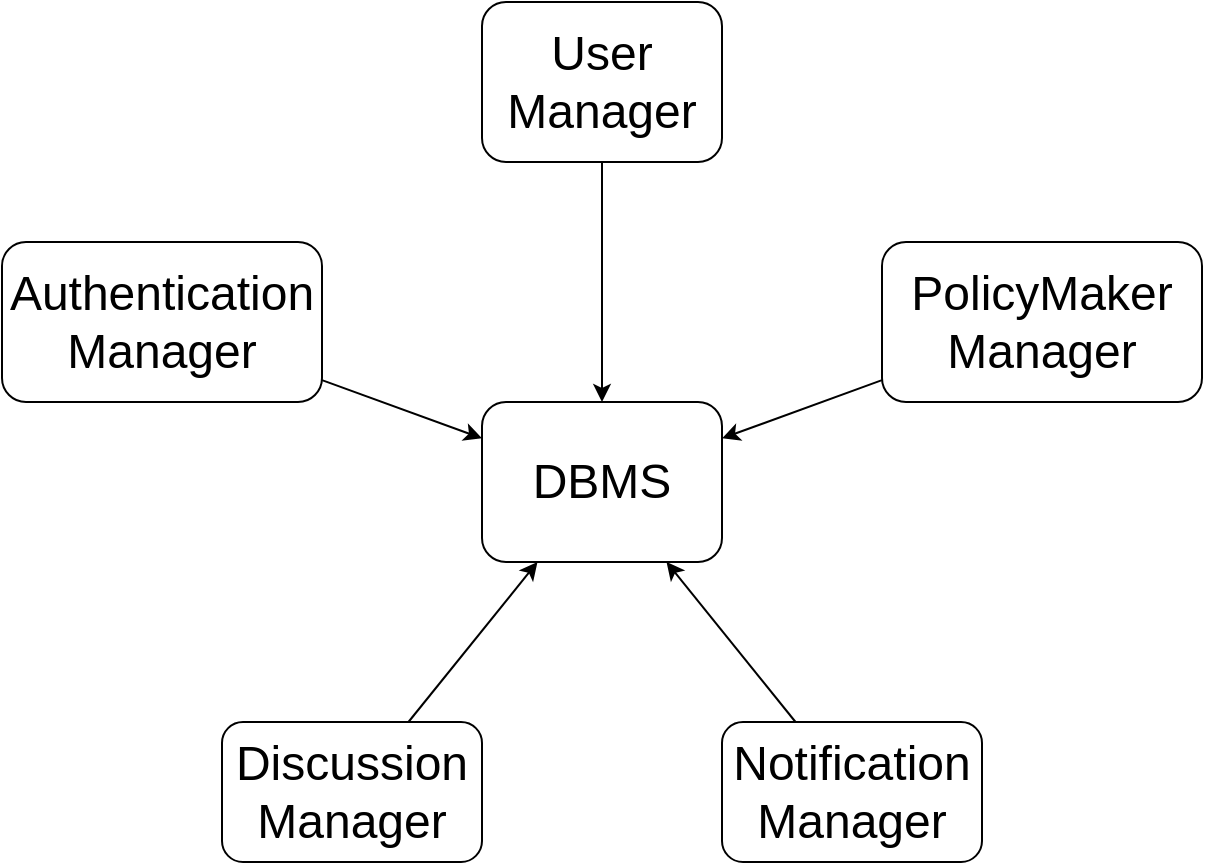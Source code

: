 <mxfile version="16.1.2" type="device" pages="6"><diagram id="1Zx7CC58jSOHlOBg8sVg" name="ComponentsIntegrationForum"><mxGraphModel dx="807" dy="865" grid="1" gridSize="10" guides="1" tooltips="1" connect="1" arrows="1" fold="1" page="1" pageScale="1" pageWidth="827" pageHeight="1169" math="0" shadow="0"><root><mxCell id="0"/><mxCell id="1" parent="0"/><mxCell id="8Jsp7WANPD6SvYQ6oGnU-4" style="edgeStyle=none;rounded=0;orthogonalLoop=1;jettySize=auto;html=1;fontSize=24;" edge="1" parent="1" source="seLbMYDcBcXzirsCUY4N-1" target="seLbMYDcBcXzirsCUY4N-6"><mxGeometry relative="1" as="geometry"/></mxCell><mxCell id="seLbMYDcBcXzirsCUY4N-1" value="User Manager" style="rounded=1;whiteSpace=wrap;html=1;fontSize=24;" vertex="1" parent="1"><mxGeometry x="240" y="80" width="120" height="80" as="geometry"/></mxCell><mxCell id="8Jsp7WANPD6SvYQ6oGnU-5" style="edgeStyle=none;rounded=0;orthogonalLoop=1;jettySize=auto;html=1;fontSize=24;" edge="1" parent="1" source="seLbMYDcBcXzirsCUY4N-2" target="seLbMYDcBcXzirsCUY4N-6"><mxGeometry relative="1" as="geometry"/></mxCell><mxCell id="seLbMYDcBcXzirsCUY4N-2" value="PolicyMaker Manager" style="rounded=1;whiteSpace=wrap;html=1;fontSize=24;" vertex="1" parent="1"><mxGeometry x="440" y="200" width="160" height="80" as="geometry"/></mxCell><mxCell id="8Jsp7WANPD6SvYQ6oGnU-6" style="edgeStyle=none;rounded=0;orthogonalLoop=1;jettySize=auto;html=1;fontSize=24;" edge="1" parent="1" source="seLbMYDcBcXzirsCUY4N-3" target="seLbMYDcBcXzirsCUY4N-6"><mxGeometry relative="1" as="geometry"/></mxCell><mxCell id="seLbMYDcBcXzirsCUY4N-3" value="Notification Manager" style="rounded=1;whiteSpace=wrap;html=1;fontSize=24;" vertex="1" parent="1"><mxGeometry x="360" y="440" width="130" height="70" as="geometry"/></mxCell><mxCell id="8Jsp7WANPD6SvYQ6oGnU-2" style="edgeStyle=none;rounded=0;orthogonalLoop=1;jettySize=auto;html=1;fontSize=24;" edge="1" parent="1" source="seLbMYDcBcXzirsCUY4N-4" target="seLbMYDcBcXzirsCUY4N-6"><mxGeometry relative="1" as="geometry"/></mxCell><mxCell id="seLbMYDcBcXzirsCUY4N-4" value="Discussion Manager" style="rounded=1;whiteSpace=wrap;html=1;fontSize=24;" vertex="1" parent="1"><mxGeometry x="110" y="440" width="130" height="70" as="geometry"/></mxCell><mxCell id="8Jsp7WANPD6SvYQ6oGnU-3" style="edgeStyle=none;rounded=0;orthogonalLoop=1;jettySize=auto;html=1;fontSize=24;" edge="1" parent="1" source="seLbMYDcBcXzirsCUY4N-5" target="seLbMYDcBcXzirsCUY4N-6"><mxGeometry relative="1" as="geometry"/></mxCell><mxCell id="seLbMYDcBcXzirsCUY4N-5" value="Authentication Manager" style="rounded=1;whiteSpace=wrap;html=1;fontSize=24;" vertex="1" parent="1"><mxGeometry y="200" width="160" height="80" as="geometry"/></mxCell><mxCell id="seLbMYDcBcXzirsCUY4N-6" value="DBMS" style="rounded=1;whiteSpace=wrap;html=1;fontSize=24;" vertex="1" parent="1"><mxGeometry x="240" y="280" width="120" height="80" as="geometry"/></mxCell></root></mxGraphModel></diagram><diagram id="QP-0Sh_ZiB35dOI1YeYk" name="ComponentsIntegrationData"><mxGraphModel dx="702" dy="865" grid="1" gridSize="10" guides="1" tooltips="1" connect="1" arrows="1" fold="1" page="1" pageScale="1" pageWidth="827" pageHeight="1169" math="0" shadow="0"><root><mxCell id="-TLJiSbzzh5HffRioIoE-0"/><mxCell id="-TLJiSbzzh5HffRioIoE-1" parent="-TLJiSbzzh5HffRioIoE-0"/><mxCell id="-TLJiSbzzh5HffRioIoE-2" style="edgeStyle=none;rounded=0;orthogonalLoop=1;jettySize=auto;html=1;fontSize=24;" edge="1" parent="-TLJiSbzzh5HffRioIoE-1" source="-TLJiSbzzh5HffRioIoE-3" target="-TLJiSbzzh5HffRioIoE-12"><mxGeometry relative="1" as="geometry"/></mxCell><mxCell id="-TLJiSbzzh5HffRioIoE-3" value="Administrator Manager" style="rounded=1;whiteSpace=wrap;html=1;fontSize=24;" vertex="1" parent="-TLJiSbzzh5HffRioIoE-1"><mxGeometry x="220" y="80" width="160" height="80" as="geometry"/></mxCell><mxCell id="-TLJiSbzzh5HffRioIoE-4" style="edgeStyle=none;rounded=0;orthogonalLoop=1;jettySize=auto;html=1;fontSize=24;" edge="1" parent="-TLJiSbzzh5HffRioIoE-1" source="-TLJiSbzzh5HffRioIoE-5" target="-TLJiSbzzh5HffRioIoE-12"><mxGeometry relative="1" as="geometry"/></mxCell><mxCell id="-TLJiSbzzh5HffRioIoE-5" value="PolicyMaker Manager" style="rounded=1;whiteSpace=wrap;html=1;fontSize=24;" vertex="1" parent="-TLJiSbzzh5HffRioIoE-1"><mxGeometry x="440" y="200" width="160" height="80" as="geometry"/></mxCell><mxCell id="-TLJiSbzzh5HffRioIoE-6" style="edgeStyle=none;rounded=0;orthogonalLoop=1;jettySize=auto;html=1;fontSize=24;" edge="1" parent="-TLJiSbzzh5HffRioIoE-1" source="-TLJiSbzzh5HffRioIoE-7" target="-TLJiSbzzh5HffRioIoE-12"><mxGeometry relative="1" as="geometry"/></mxCell><mxCell id="-TLJiSbzzh5HffRioIoE-7" value="Downloader Manager" style="rounded=1;whiteSpace=wrap;html=1;fontSize=24;" vertex="1" parent="-TLJiSbzzh5HffRioIoE-1"><mxGeometry x="440" y="400" width="160" height="80" as="geometry"/></mxCell><mxCell id="-TLJiSbzzh5HffRioIoE-8" style="edgeStyle=none;rounded=0;orthogonalLoop=1;jettySize=auto;html=1;fontSize=24;" edge="1" parent="-TLJiSbzzh5HffRioIoE-1" source="-TLJiSbzzh5HffRioIoE-9" target="-TLJiSbzzh5HffRioIoE-12"><mxGeometry relative="1" as="geometry"/></mxCell><mxCell id="-TLJiSbzzh5HffRioIoE-9" value="Deviance Manager" style="rounded=1;whiteSpace=wrap;html=1;fontSize=24;" vertex="1" parent="-TLJiSbzzh5HffRioIoE-1"><mxGeometry y="400" width="160" height="80" as="geometry"/></mxCell><mxCell id="-TLJiSbzzh5HffRioIoE-10" style="edgeStyle=none;rounded=0;orthogonalLoop=1;jettySize=auto;html=1;fontSize=24;" edge="1" parent="-TLJiSbzzh5HffRioIoE-1" source="-TLJiSbzzh5HffRioIoE-11" target="-TLJiSbzzh5HffRioIoE-12"><mxGeometry relative="1" as="geometry"/></mxCell><mxCell id="-TLJiSbzzh5HffRioIoE-11" value="Authentication Manager" style="rounded=1;whiteSpace=wrap;html=1;fontSize=24;" vertex="1" parent="-TLJiSbzzh5HffRioIoE-1"><mxGeometry y="200" width="160" height="80" as="geometry"/></mxCell><mxCell id="-TLJiSbzzh5HffRioIoE-12" value="DBMS" style="rounded=1;whiteSpace=wrap;html=1;fontSize=24;" vertex="1" parent="-TLJiSbzzh5HffRioIoE-1"><mxGeometry x="240" y="280" width="120" height="80" as="geometry"/></mxCell><mxCell id="-TLJiSbzzh5HffRioIoE-14" style="edgeStyle=none;rounded=0;orthogonalLoop=1;jettySize=auto;html=1;exitX=0.5;exitY=0;exitDx=0;exitDy=0;fontSize=24;" edge="1" parent="-TLJiSbzzh5HffRioIoE-1" source="-TLJiSbzzh5HffRioIoE-13" target="-TLJiSbzzh5HffRioIoE-12"><mxGeometry relative="1" as="geometry"/></mxCell><mxCell id="-TLJiSbzzh5HffRioIoE-13" value="Data Manager" style="rounded=1;whiteSpace=wrap;html=1;fontSize=24;" vertex="1" parent="-TLJiSbzzh5HffRioIoE-1"><mxGeometry x="240" y="480" width="120" height="80" as="geometry"/></mxCell></root></mxGraphModel></diagram><diagram id="UGsyW2IKRTWze83oYp0c" name="IdPIntegration"><mxGraphModel dx="807" dy="865" grid="1" gridSize="10" guides="1" tooltips="1" connect="1" arrows="1" fold="1" page="1" pageScale="1" pageWidth="827" pageHeight="1169" math="0" shadow="0"><root><mxCell id="HgmaIUYq_YWihewdzFFe-0"/><mxCell id="HgmaIUYq_YWihewdzFFe-1" parent="HgmaIUYq_YWihewdzFFe-0"/><mxCell id="HgmaIUYq_YWihewdzFFe-7" style="edgeStyle=none;rounded=0;orthogonalLoop=1;jettySize=auto;html=1;fontSize=24;" edge="1" parent="HgmaIUYq_YWihewdzFFe-1" source="HgmaIUYq_YWihewdzFFe-2" target="HgmaIUYq_YWihewdzFFe-4"><mxGeometry relative="1" as="geometry"/></mxCell><mxCell id="HgmaIUYq_YWihewdzFFe-2" value="Web Server" style="rounded=1;whiteSpace=wrap;html=1;fontSize=24;" vertex="1" parent="HgmaIUYq_YWihewdzFFe-1"><mxGeometry x="360" y="160" width="120" height="60" as="geometry"/></mxCell><mxCell id="HgmaIUYq_YWihewdzFFe-11" style="edgeStyle=none;rounded=0;orthogonalLoop=1;jettySize=auto;html=1;fontSize=24;" edge="1" parent="HgmaIUYq_YWihewdzFFe-1" source="HgmaIUYq_YWihewdzFFe-3" target="HgmaIUYq_YWihewdzFFe-2"><mxGeometry relative="1" as="geometry"/></mxCell><mxCell id="HgmaIUYq_YWihewdzFFe-3" value="Service Provider" style="rounded=1;whiteSpace=wrap;html=1;fontSize=24;" vertex="1" parent="HgmaIUYq_YWihewdzFFe-1"><mxGeometry x="120" y="160" width="120" height="60" as="geometry"/></mxCell><mxCell id="HgmaIUYq_YWihewdzFFe-4" value="Authenitcation Manager" style="rounded=1;whiteSpace=wrap;html=1;fontSize=24;" vertex="1" parent="HgmaIUYq_YWihewdzFFe-1"><mxGeometry x="600" y="160" width="160" height="60" as="geometry"/></mxCell></root></mxGraphModel></diagram><diagram id="SyrPyfSZP9YeDoCanhPK" name="ClientManagerForumIntegration"><mxGraphModel dx="807" dy="865" grid="1" gridSize="10" guides="1" tooltips="1" connect="1" arrows="1" fold="1" page="1" pageScale="1" pageWidth="827" pageHeight="1169" math="0" shadow="0"><root><mxCell id="AlXAq9SAnb7YButO-Lle-0"/><mxCell id="AlXAq9SAnb7YButO-Lle-1" parent="AlXAq9SAnb7YButO-Lle-0"/><mxCell id="VtkDZX1F0Tp9Irfh3Dbn-1" value="User Manager" style="rounded=1;whiteSpace=wrap;html=1;fontSize=24;" vertex="1" parent="AlXAq9SAnb7YButO-Lle-1"><mxGeometry x="240" y="520" width="120" height="80" as="geometry"/></mxCell><mxCell id="VtkDZX1F0Tp9Irfh3Dbn-3" value="PolicyMaker Manager" style="rounded=1;whiteSpace=wrap;html=1;fontSize=24;" vertex="1" parent="AlXAq9SAnb7YButO-Lle-1"><mxGeometry x="400" y="160" width="160" height="80" as="geometry"/></mxCell><mxCell id="VtkDZX1F0Tp9Irfh3Dbn-5" value="Notification Manager" style="rounded=1;whiteSpace=wrap;html=1;fontSize=24;" vertex="1" parent="AlXAq9SAnb7YButO-Lle-1"><mxGeometry x="400" y="400" width="150" height="80" as="geometry"/></mxCell><mxCell id="VtkDZX1F0Tp9Irfh3Dbn-7" value="Discussion Manager" style="rounded=1;whiteSpace=wrap;html=1;fontSize=24;" vertex="1" parent="AlXAq9SAnb7YButO-Lle-1"><mxGeometry x="40" y="400" width="160" height="80" as="geometry"/></mxCell><mxCell id="VtkDZX1F0Tp9Irfh3Dbn-11" style="edgeStyle=none;rounded=0;orthogonalLoop=1;jettySize=auto;html=1;fontSize=24;" edge="1" parent="AlXAq9SAnb7YButO-Lle-1" source="VtkDZX1F0Tp9Irfh3Dbn-10" target="VtkDZX1F0Tp9Irfh3Dbn-5"><mxGeometry relative="1" as="geometry"/></mxCell><mxCell id="VtkDZX1F0Tp9Irfh3Dbn-12" style="edgeStyle=none;rounded=0;orthogonalLoop=1;jettySize=auto;html=1;fontSize=24;" edge="1" parent="AlXAq9SAnb7YButO-Lle-1" source="VtkDZX1F0Tp9Irfh3Dbn-10" target="VtkDZX1F0Tp9Irfh3Dbn-7"><mxGeometry relative="1" as="geometry"/></mxCell><mxCell id="VtkDZX1F0Tp9Irfh3Dbn-13" style="edgeStyle=none;rounded=0;orthogonalLoop=1;jettySize=auto;html=1;fontSize=24;" edge="1" parent="AlXAq9SAnb7YButO-Lle-1" source="VtkDZX1F0Tp9Irfh3Dbn-10" target="VtkDZX1F0Tp9Irfh3Dbn-1"><mxGeometry relative="1" as="geometry"/></mxCell><mxCell id="VtkDZX1F0Tp9Irfh3Dbn-14" style="edgeStyle=none;rounded=0;orthogonalLoop=1;jettySize=auto;html=1;fontSize=24;" edge="1" parent="AlXAq9SAnb7YButO-Lle-1" source="VtkDZX1F0Tp9Irfh3Dbn-10" target="VtkDZX1F0Tp9Irfh3Dbn-3"><mxGeometry relative="1" as="geometry"/></mxCell><mxCell id="VtkDZX1F0Tp9Irfh3Dbn-16" style="edgeStyle=none;rounded=0;orthogonalLoop=1;jettySize=auto;html=1;fontSize=24;" edge="1" parent="AlXAq9SAnb7YButO-Lle-1" source="VtkDZX1F0Tp9Irfh3Dbn-10" target="VtkDZX1F0Tp9Irfh3Dbn-15"><mxGeometry relative="1" as="geometry"/></mxCell><mxCell id="VtkDZX1F0Tp9Irfh3Dbn-10" value="Client Manager" style="rounded=1;whiteSpace=wrap;html=1;fontSize=24;" vertex="1" parent="AlXAq9SAnb7YButO-Lle-1"><mxGeometry x="240" y="280" width="120" height="80" as="geometry"/></mxCell><mxCell id="VtkDZX1F0Tp9Irfh3Dbn-15" value="Authentication Manager" style="rounded=1;whiteSpace=wrap;html=1;fontSize=24;" vertex="1" parent="AlXAq9SAnb7YButO-Lle-1"><mxGeometry x="40" y="160" width="160" height="80" as="geometry"/></mxCell></root></mxGraphModel></diagram><diagram id="JprwFeoCanAcK0AS59fr" name="ClientManagerDataIntegration"><mxGraphModel dx="807" dy="865" grid="1" gridSize="10" guides="1" tooltips="1" connect="1" arrows="1" fold="1" page="1" pageScale="1" pageWidth="827" pageHeight="1169" math="0" shadow="0"><root><mxCell id="ysxekitjKMPuqgAG4lNL-0"/><mxCell id="ysxekitjKMPuqgAG4lNL-1" parent="ysxekitjKMPuqgAG4lNL-0"/><mxCell id="-UTz9wi3CcIm5WoOutqI-0" value="Data Manager" style="rounded=1;whiteSpace=wrap;html=1;fontSize=24;" vertex="1" parent="ysxekitjKMPuqgAG4lNL-1"><mxGeometry x="240" y="520" width="120" height="80" as="geometry"/></mxCell><mxCell id="-UTz9wi3CcIm5WoOutqI-1" value="PolicyMaker Manager" style="rounded=1;whiteSpace=wrap;html=1;fontSize=24;" vertex="1" parent="ysxekitjKMPuqgAG4lNL-1"><mxGeometry x="400" y="160" width="160" height="80" as="geometry"/></mxCell><mxCell id="-UTz9wi3CcIm5WoOutqI-2" value="Administrator Manager" style="rounded=1;whiteSpace=wrap;html=1;fontSize=24;" vertex="1" parent="ysxekitjKMPuqgAG4lNL-1"><mxGeometry x="400" y="400" width="150" height="80" as="geometry"/></mxCell><mxCell id="-UTz9wi3CcIm5WoOutqI-3" value="Deviance Manager" style="rounded=1;whiteSpace=wrap;html=1;fontSize=24;" vertex="1" parent="ysxekitjKMPuqgAG4lNL-1"><mxGeometry x="40" y="400" width="160" height="80" as="geometry"/></mxCell><mxCell id="-UTz9wi3CcIm5WoOutqI-4" style="edgeStyle=none;rounded=0;orthogonalLoop=1;jettySize=auto;html=1;fontSize=24;" edge="1" parent="ysxekitjKMPuqgAG4lNL-1" source="-UTz9wi3CcIm5WoOutqI-9" target="-UTz9wi3CcIm5WoOutqI-2"><mxGeometry relative="1" as="geometry"/></mxCell><mxCell id="-UTz9wi3CcIm5WoOutqI-5" style="edgeStyle=none;rounded=0;orthogonalLoop=1;jettySize=auto;html=1;fontSize=24;" edge="1" parent="ysxekitjKMPuqgAG4lNL-1" source="-UTz9wi3CcIm5WoOutqI-9" target="-UTz9wi3CcIm5WoOutqI-3"><mxGeometry relative="1" as="geometry"/></mxCell><mxCell id="-UTz9wi3CcIm5WoOutqI-6" style="edgeStyle=none;rounded=0;orthogonalLoop=1;jettySize=auto;html=1;fontSize=24;" edge="1" parent="ysxekitjKMPuqgAG4lNL-1" source="-UTz9wi3CcIm5WoOutqI-9" target="-UTz9wi3CcIm5WoOutqI-0"><mxGeometry relative="1" as="geometry"/></mxCell><mxCell id="-UTz9wi3CcIm5WoOutqI-7" style="edgeStyle=none;rounded=0;orthogonalLoop=1;jettySize=auto;html=1;fontSize=24;" edge="1" parent="ysxekitjKMPuqgAG4lNL-1" source="-UTz9wi3CcIm5WoOutqI-9" target="-UTz9wi3CcIm5WoOutqI-1"><mxGeometry relative="1" as="geometry"/></mxCell><mxCell id="-UTz9wi3CcIm5WoOutqI-8" style="edgeStyle=none;rounded=0;orthogonalLoop=1;jettySize=auto;html=1;fontSize=24;" edge="1" parent="ysxekitjKMPuqgAG4lNL-1" source="-UTz9wi3CcIm5WoOutqI-9" target="-UTz9wi3CcIm5WoOutqI-10"><mxGeometry relative="1" as="geometry"/></mxCell><mxCell id="-UTz9wi3CcIm5WoOutqI-12" style="edgeStyle=none;rounded=0;orthogonalLoop=1;jettySize=auto;html=1;fontSize=24;" edge="1" parent="ysxekitjKMPuqgAG4lNL-1" source="-UTz9wi3CcIm5WoOutqI-9" target="-UTz9wi3CcIm5WoOutqI-11"><mxGeometry relative="1" as="geometry"/></mxCell><mxCell id="-UTz9wi3CcIm5WoOutqI-9" value="Client Manager" style="rounded=1;whiteSpace=wrap;html=1;fontSize=24;" vertex="1" parent="ysxekitjKMPuqgAG4lNL-1"><mxGeometry x="240" y="280" width="120" height="80" as="geometry"/></mxCell><mxCell id="-UTz9wi3CcIm5WoOutqI-10" value="Authentication Manager" style="rounded=1;whiteSpace=wrap;html=1;fontSize=24;" vertex="1" parent="ysxekitjKMPuqgAG4lNL-1"><mxGeometry x="40" y="160" width="160" height="80" as="geometry"/></mxCell><mxCell id="-UTz9wi3CcIm5WoOutqI-11" value="Downloader Manager" style="rounded=1;whiteSpace=wrap;html=1;fontSize=24;" vertex="1" parent="ysxekitjKMPuqgAG4lNL-1"><mxGeometry x="230" y="40" width="140" height="80" as="geometry"/></mxCell></root></mxGraphModel></diagram><diagram id="IFW8dYEUUk6sGDQThr90" name="ClientServerIntegration"><mxGraphModel dx="702" dy="865" grid="1" gridSize="10" guides="1" tooltips="1" connect="1" arrows="1" fold="1" page="1" pageScale="1" pageWidth="827" pageHeight="1169" math="0" shadow="0"><root><mxCell id="Qd65RiJFpdPIjwOHERxJ-0"/><mxCell id="Qd65RiJFpdPIjwOHERxJ-1" parent="Qd65RiJFpdPIjwOHERxJ-0"/><mxCell id="Qd65RiJFpdPIjwOHERxJ-7" style="edgeStyle=none;rounded=0;orthogonalLoop=1;jettySize=auto;html=1;" edge="1" parent="Qd65RiJFpdPIjwOHERxJ-1" source="Qd65RiJFpdPIjwOHERxJ-2" target="Qd65RiJFpdPIjwOHERxJ-3"><mxGeometry relative="1" as="geometry"/></mxCell><mxCell id="Qd65RiJFpdPIjwOHERxJ-2" value="&lt;font style=&quot;font-size: 24px&quot;&gt;Web Browser&lt;/font&gt;" style="rounded=1;whiteSpace=wrap;html=1;" vertex="1" parent="Qd65RiJFpdPIjwOHERxJ-1"><mxGeometry x="80" y="200" width="120" height="60" as="geometry"/></mxCell><mxCell id="Qd65RiJFpdPIjwOHERxJ-6" style="edgeStyle=none;rounded=0;orthogonalLoop=1;jettySize=auto;html=1;" edge="1" parent="Qd65RiJFpdPIjwOHERxJ-1" source="Qd65RiJFpdPIjwOHERxJ-3" target="Qd65RiJFpdPIjwOHERxJ-4"><mxGeometry relative="1" as="geometry"/></mxCell><mxCell id="Qd65RiJFpdPIjwOHERxJ-3" value="&lt;font style=&quot;font-size: 24px&quot;&gt;Web Server&lt;/font&gt;" style="rounded=1;whiteSpace=wrap;html=1;" vertex="1" parent="Qd65RiJFpdPIjwOHERxJ-1"><mxGeometry x="320" y="200" width="120" height="60" as="geometry"/></mxCell><mxCell id="Qd65RiJFpdPIjwOHERxJ-4" value="&lt;font style=&quot;font-size: 24px&quot;&gt;Client Manager&lt;/font&gt;" style="rounded=1;whiteSpace=wrap;html=1;" vertex="1" parent="Qd65RiJFpdPIjwOHERxJ-1"><mxGeometry x="560" y="200" width="120" height="60" as="geometry"/></mxCell></root></mxGraphModel></diagram></mxfile>